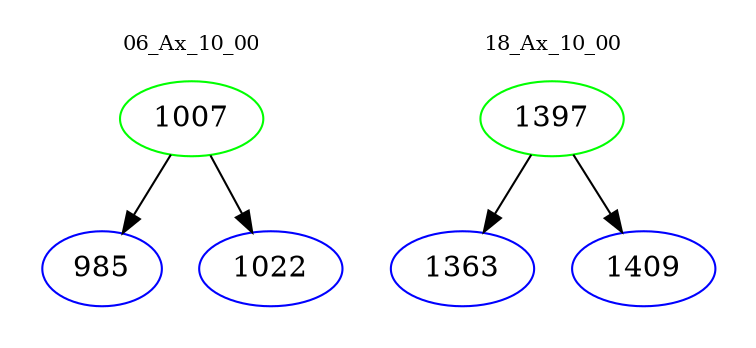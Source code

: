 digraph{
subgraph cluster_0 {
color = white
label = "06_Ax_10_00";
fontsize=10;
T0_1007 [label="1007", color="green"]
T0_1007 -> T0_985 [color="black"]
T0_985 [label="985", color="blue"]
T0_1007 -> T0_1022 [color="black"]
T0_1022 [label="1022", color="blue"]
}
subgraph cluster_1 {
color = white
label = "18_Ax_10_00";
fontsize=10;
T1_1397 [label="1397", color="green"]
T1_1397 -> T1_1363 [color="black"]
T1_1363 [label="1363", color="blue"]
T1_1397 -> T1_1409 [color="black"]
T1_1409 [label="1409", color="blue"]
}
}
